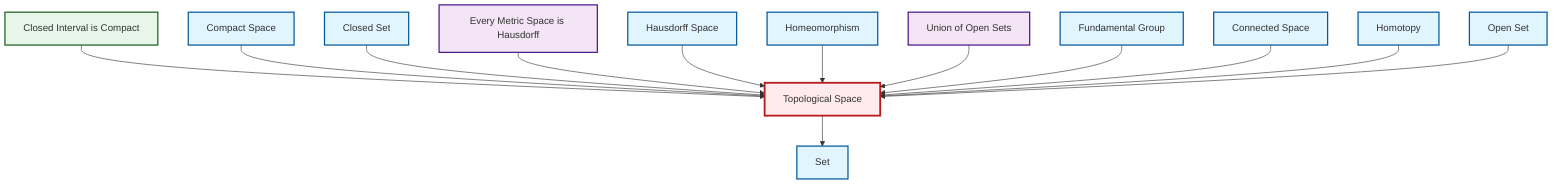 graph TD
    classDef definition fill:#e1f5fe,stroke:#01579b,stroke-width:2px
    classDef theorem fill:#f3e5f5,stroke:#4a148c,stroke-width:2px
    classDef axiom fill:#fff3e0,stroke:#e65100,stroke-width:2px
    classDef example fill:#e8f5e9,stroke:#1b5e20,stroke-width:2px
    classDef current fill:#ffebee,stroke:#b71c1c,stroke-width:3px
    def-homotopy["Homotopy"]:::definition
    def-topological-space["Topological Space"]:::definition
    thm-union-open-sets["Union of Open Sets"]:::theorem
    def-hausdorff["Hausdorff Space"]:::definition
    def-homeomorphism["Homeomorphism"]:::definition
    def-closed-set["Closed Set"]:::definition
    def-open-set["Open Set"]:::definition
    def-set["Set"]:::definition
    def-connected["Connected Space"]:::definition
    thm-metric-hausdorff["Every Metric Space is Hausdorff"]:::theorem
    def-compact["Compact Space"]:::definition
    ex-closed-interval-compact["Closed Interval is Compact"]:::example
    def-fundamental-group["Fundamental Group"]:::definition
    ex-closed-interval-compact --> def-topological-space
    def-compact --> def-topological-space
    def-closed-set --> def-topological-space
    thm-metric-hausdorff --> def-topological-space
    def-hausdorff --> def-topological-space
    def-homeomorphism --> def-topological-space
    thm-union-open-sets --> def-topological-space
    def-fundamental-group --> def-topological-space
    def-connected --> def-topological-space
    def-topological-space --> def-set
    def-homotopy --> def-topological-space
    def-open-set --> def-topological-space
    class def-topological-space current